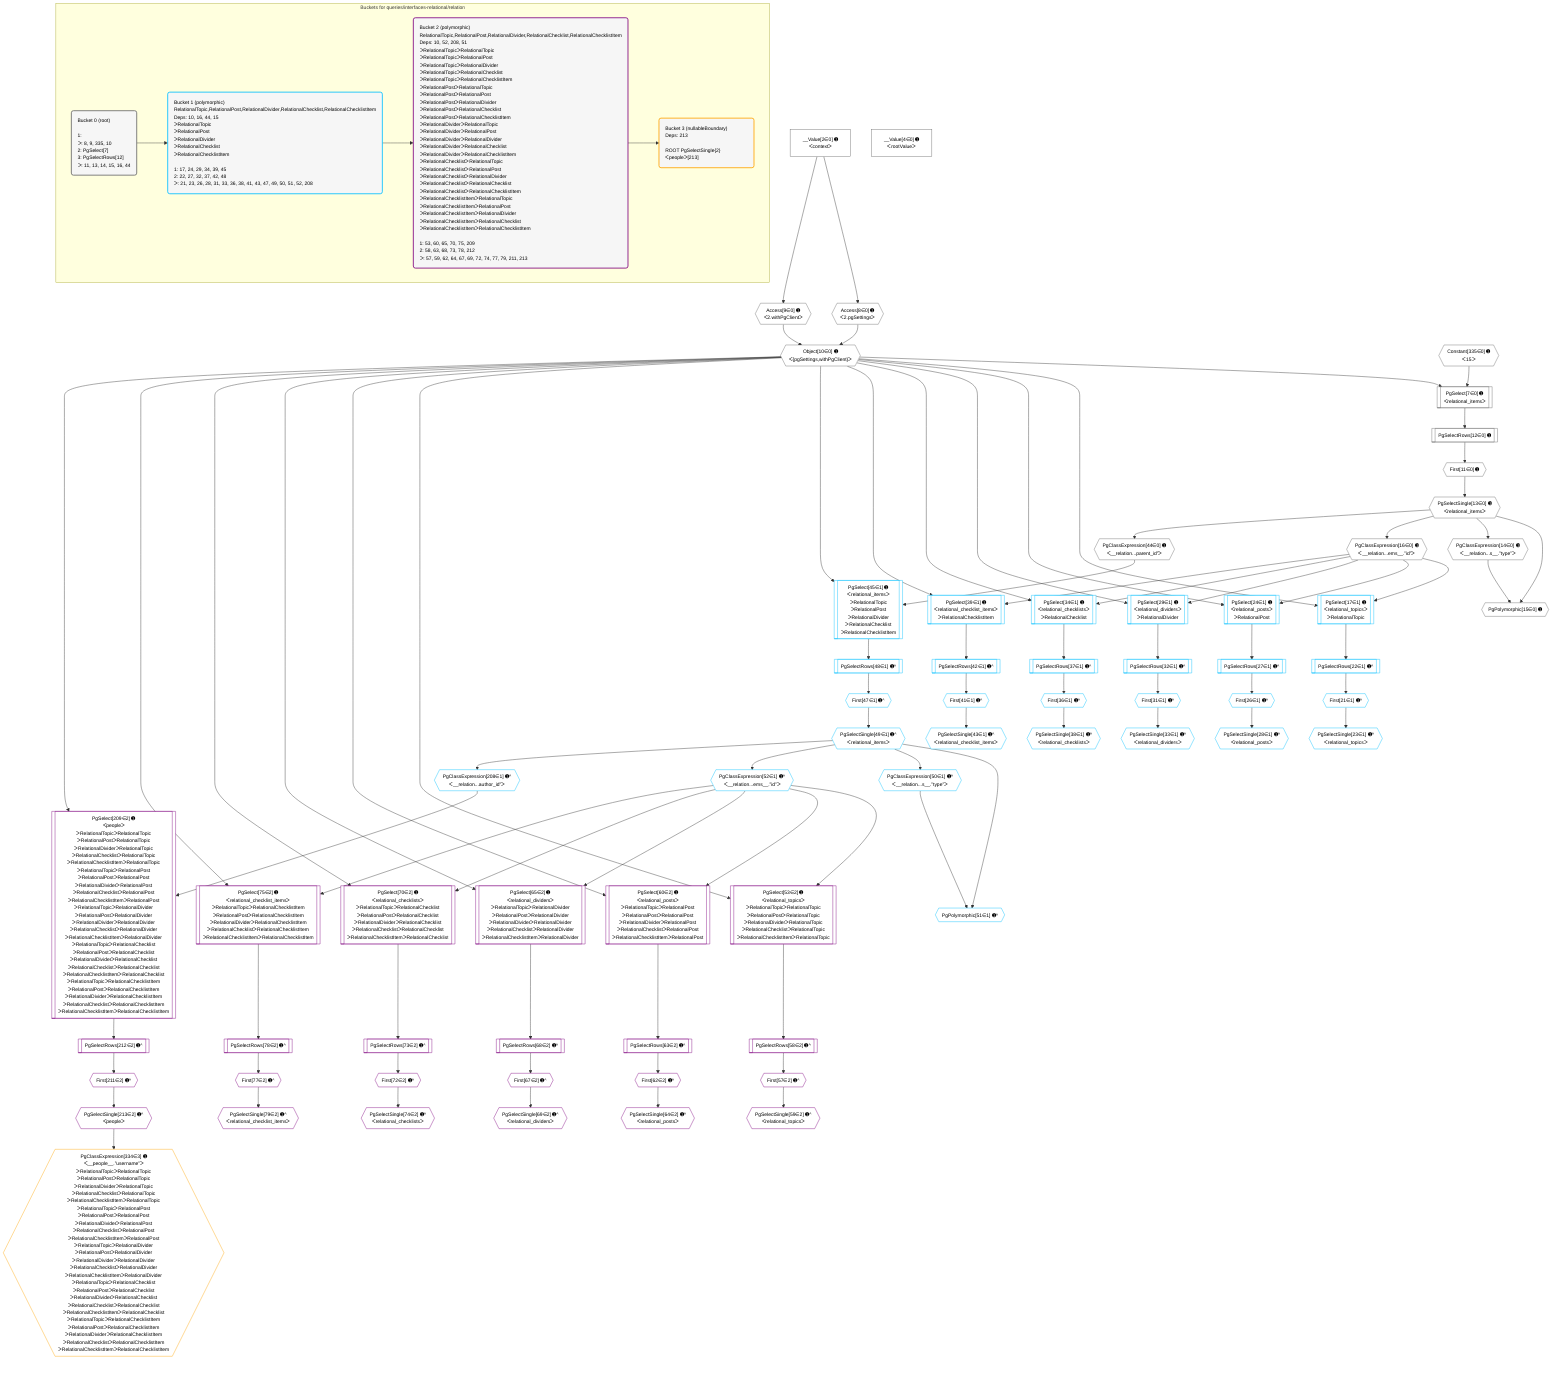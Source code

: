 %%{init: {'themeVariables': { 'fontSize': '12px'}}}%%
graph TD
    classDef path fill:#eee,stroke:#000,color:#000
    classDef plan fill:#fff,stroke-width:1px,color:#000
    classDef itemplan fill:#fff,stroke-width:2px,color:#000
    classDef unbatchedplan fill:#dff,stroke-width:1px,color:#000
    classDef sideeffectplan fill:#fcc,stroke-width:2px,color:#000
    classDef bucket fill:#f6f6f6,color:#000,stroke-width:2px,text-align:left


    %% plan dependencies
    PgSelect7[["PgSelect[7∈0] ➊<br />ᐸrelational_itemsᐳ"]]:::plan
    Object10{{"Object[10∈0] ➊<br />ᐸ{pgSettings,withPgClient}ᐳ"}}:::plan
    Constant335{{"Constant[335∈0] ➊<br />ᐸ15ᐳ"}}:::plan
    Object10 & Constant335 --> PgSelect7
    Access8{{"Access[8∈0] ➊<br />ᐸ2.pgSettingsᐳ"}}:::plan
    Access9{{"Access[9∈0] ➊<br />ᐸ2.withPgClientᐳ"}}:::plan
    Access8 & Access9 --> Object10
    PgPolymorphic15{{"PgPolymorphic[15∈0] ➊"}}:::plan
    PgSelectSingle13{{"PgSelectSingle[13∈0] ➊<br />ᐸrelational_itemsᐳ"}}:::plan
    PgClassExpression14{{"PgClassExpression[14∈0] ➊<br />ᐸ__relation...s__.”type”ᐳ"}}:::plan
    PgSelectSingle13 & PgClassExpression14 --> PgPolymorphic15
    __Value2["__Value[2∈0] ➊<br />ᐸcontextᐳ"]:::plan
    __Value2 --> Access8
    __Value2 --> Access9
    First11{{"First[11∈0] ➊"}}:::plan
    PgSelectRows12[["PgSelectRows[12∈0] ➊"]]:::plan
    PgSelectRows12 --> First11
    PgSelect7 --> PgSelectRows12
    First11 --> PgSelectSingle13
    PgSelectSingle13 --> PgClassExpression14
    PgClassExpression16{{"PgClassExpression[16∈0] ➊<br />ᐸ__relation...ems__.”id”ᐳ"}}:::plan
    PgSelectSingle13 --> PgClassExpression16
    PgClassExpression44{{"PgClassExpression[44∈0] ➊<br />ᐸ__relation...parent_id”ᐳ"}}:::plan
    PgSelectSingle13 --> PgClassExpression44
    __Value4["__Value[4∈0] ➊<br />ᐸrootValueᐳ"]:::plan
    PgSelect17[["PgSelect[17∈1] ➊<br />ᐸrelational_topicsᐳ<br />ᐳRelationalTopic"]]:::plan
    Object10 & PgClassExpression16 --> PgSelect17
    PgSelect24[["PgSelect[24∈1] ➊<br />ᐸrelational_postsᐳ<br />ᐳRelationalPost"]]:::plan
    Object10 & PgClassExpression16 --> PgSelect24
    PgSelect29[["PgSelect[29∈1] ➊<br />ᐸrelational_dividersᐳ<br />ᐳRelationalDivider"]]:::plan
    Object10 & PgClassExpression16 --> PgSelect29
    PgSelect34[["PgSelect[34∈1] ➊<br />ᐸrelational_checklistsᐳ<br />ᐳRelationalChecklist"]]:::plan
    Object10 & PgClassExpression16 --> PgSelect34
    PgSelect39[["PgSelect[39∈1] ➊<br />ᐸrelational_checklist_itemsᐳ<br />ᐳRelationalChecklistItem"]]:::plan
    Object10 & PgClassExpression16 --> PgSelect39
    PgSelect45[["PgSelect[45∈1] ➊<br />ᐸrelational_itemsᐳ<br />ᐳRelationalTopic<br />ᐳRelationalPost<br />ᐳRelationalDivider<br />ᐳRelationalChecklist<br />ᐳRelationalChecklistItem"]]:::plan
    Object10 & PgClassExpression44 --> PgSelect45
    PgPolymorphic51{{"PgPolymorphic[51∈1] ➊^"}}:::plan
    PgSelectSingle49{{"PgSelectSingle[49∈1] ➊^<br />ᐸrelational_itemsᐳ"}}:::plan
    PgClassExpression50{{"PgClassExpression[50∈1] ➊^<br />ᐸ__relation...s__.”type”ᐳ"}}:::plan
    PgSelectSingle49 & PgClassExpression50 --> PgPolymorphic51
    First21{{"First[21∈1] ➊^"}}:::plan
    PgSelectRows22[["PgSelectRows[22∈1] ➊^"]]:::plan
    PgSelectRows22 --> First21
    PgSelect17 --> PgSelectRows22
    PgSelectSingle23{{"PgSelectSingle[23∈1] ➊^<br />ᐸrelational_topicsᐳ"}}:::plan
    First21 --> PgSelectSingle23
    First26{{"First[26∈1] ➊^"}}:::plan
    PgSelectRows27[["PgSelectRows[27∈1] ➊^"]]:::plan
    PgSelectRows27 --> First26
    PgSelect24 --> PgSelectRows27
    PgSelectSingle28{{"PgSelectSingle[28∈1] ➊^<br />ᐸrelational_postsᐳ"}}:::plan
    First26 --> PgSelectSingle28
    First31{{"First[31∈1] ➊^"}}:::plan
    PgSelectRows32[["PgSelectRows[32∈1] ➊^"]]:::plan
    PgSelectRows32 --> First31
    PgSelect29 --> PgSelectRows32
    PgSelectSingle33{{"PgSelectSingle[33∈1] ➊^<br />ᐸrelational_dividersᐳ"}}:::plan
    First31 --> PgSelectSingle33
    First36{{"First[36∈1] ➊^"}}:::plan
    PgSelectRows37[["PgSelectRows[37∈1] ➊^"]]:::plan
    PgSelectRows37 --> First36
    PgSelect34 --> PgSelectRows37
    PgSelectSingle38{{"PgSelectSingle[38∈1] ➊^<br />ᐸrelational_checklistsᐳ"}}:::plan
    First36 --> PgSelectSingle38
    First41{{"First[41∈1] ➊^"}}:::plan
    PgSelectRows42[["PgSelectRows[42∈1] ➊^"]]:::plan
    PgSelectRows42 --> First41
    PgSelect39 --> PgSelectRows42
    PgSelectSingle43{{"PgSelectSingle[43∈1] ➊^<br />ᐸrelational_checklist_itemsᐳ"}}:::plan
    First41 --> PgSelectSingle43
    First47{{"First[47∈1] ➊^"}}:::plan
    PgSelectRows48[["PgSelectRows[48∈1] ➊^"]]:::plan
    PgSelectRows48 --> First47
    PgSelect45 --> PgSelectRows48
    First47 --> PgSelectSingle49
    PgSelectSingle49 --> PgClassExpression50
    PgClassExpression52{{"PgClassExpression[52∈1] ➊^<br />ᐸ__relation...ems__.”id”ᐳ"}}:::plan
    PgSelectSingle49 --> PgClassExpression52
    PgClassExpression208{{"PgClassExpression[208∈1] ➊^<br />ᐸ__relation...author_id”ᐳ"}}:::plan
    PgSelectSingle49 --> PgClassExpression208
    PgSelect53[["PgSelect[53∈2] ➊<br />ᐸrelational_topicsᐳ<br />ᐳRelationalTopicᐳRelationalTopic<br />ᐳRelationalPostᐳRelationalTopic<br />ᐳRelationalDividerᐳRelationalTopic<br />ᐳRelationalChecklistᐳRelationalTopic<br />ᐳRelationalChecklistItemᐳRelationalTopic"]]:::plan
    Object10 & PgClassExpression52 --> PgSelect53
    PgSelect60[["PgSelect[60∈2] ➊<br />ᐸrelational_postsᐳ<br />ᐳRelationalTopicᐳRelationalPost<br />ᐳRelationalPostᐳRelationalPost<br />ᐳRelationalDividerᐳRelationalPost<br />ᐳRelationalChecklistᐳRelationalPost<br />ᐳRelationalChecklistItemᐳRelationalPost"]]:::plan
    Object10 & PgClassExpression52 --> PgSelect60
    PgSelect65[["PgSelect[65∈2] ➊<br />ᐸrelational_dividersᐳ<br />ᐳRelationalTopicᐳRelationalDivider<br />ᐳRelationalPostᐳRelationalDivider<br />ᐳRelationalDividerᐳRelationalDivider<br />ᐳRelationalChecklistᐳRelationalDivider<br />ᐳRelationalChecklistItemᐳRelationalDivider"]]:::plan
    Object10 & PgClassExpression52 --> PgSelect65
    PgSelect70[["PgSelect[70∈2] ➊<br />ᐸrelational_checklistsᐳ<br />ᐳRelationalTopicᐳRelationalChecklist<br />ᐳRelationalPostᐳRelationalChecklist<br />ᐳRelationalDividerᐳRelationalChecklist<br />ᐳRelationalChecklistᐳRelationalChecklist<br />ᐳRelationalChecklistItemᐳRelationalChecklist"]]:::plan
    Object10 & PgClassExpression52 --> PgSelect70
    PgSelect75[["PgSelect[75∈2] ➊<br />ᐸrelational_checklist_itemsᐳ<br />ᐳRelationalTopicᐳRelationalChecklistItem<br />ᐳRelationalPostᐳRelationalChecklistItem<br />ᐳRelationalDividerᐳRelationalChecklistItem<br />ᐳRelationalChecklistᐳRelationalChecklistItem<br />ᐳRelationalChecklistItemᐳRelationalChecklistItem"]]:::plan
    Object10 & PgClassExpression52 --> PgSelect75
    PgSelect209[["PgSelect[209∈2] ➊<br />ᐸpeopleᐳ<br />ᐳRelationalTopicᐳRelationalTopic<br />ᐳRelationalPostᐳRelationalTopic<br />ᐳRelationalDividerᐳRelationalTopic<br />ᐳRelationalChecklistᐳRelationalTopic<br />ᐳRelationalChecklistItemᐳRelationalTopic<br />ᐳRelationalTopicᐳRelationalPost<br />ᐳRelationalPostᐳRelationalPost<br />ᐳRelationalDividerᐳRelationalPost<br />ᐳRelationalChecklistᐳRelationalPost<br />ᐳRelationalChecklistItemᐳRelationalPost<br />ᐳRelationalTopicᐳRelationalDivider<br />ᐳRelationalPostᐳRelationalDivider<br />ᐳRelationalDividerᐳRelationalDivider<br />ᐳRelationalChecklistᐳRelationalDivider<br />ᐳRelationalChecklistItemᐳRelationalDivider<br />ᐳRelationalTopicᐳRelationalChecklist<br />ᐳRelationalPostᐳRelationalChecklist<br />ᐳRelationalDividerᐳRelationalChecklist<br />ᐳRelationalChecklistᐳRelationalChecklist<br />ᐳRelationalChecklistItemᐳRelationalChecklist<br />ᐳRelationalTopicᐳRelationalChecklistItem<br />ᐳRelationalPostᐳRelationalChecklistItem<br />ᐳRelationalDividerᐳRelationalChecklistItem<br />ᐳRelationalChecklistᐳRelationalChecklistItem<br />ᐳRelationalChecklistItemᐳRelationalChecklistItem"]]:::plan
    Object10 & PgClassExpression208 --> PgSelect209
    First57{{"First[57∈2] ➊^"}}:::plan
    PgSelectRows58[["PgSelectRows[58∈2] ➊^"]]:::plan
    PgSelectRows58 --> First57
    PgSelect53 --> PgSelectRows58
    PgSelectSingle59{{"PgSelectSingle[59∈2] ➊^<br />ᐸrelational_topicsᐳ"}}:::plan
    First57 --> PgSelectSingle59
    First62{{"First[62∈2] ➊^"}}:::plan
    PgSelectRows63[["PgSelectRows[63∈2] ➊^"]]:::plan
    PgSelectRows63 --> First62
    PgSelect60 --> PgSelectRows63
    PgSelectSingle64{{"PgSelectSingle[64∈2] ➊^<br />ᐸrelational_postsᐳ"}}:::plan
    First62 --> PgSelectSingle64
    First67{{"First[67∈2] ➊^"}}:::plan
    PgSelectRows68[["PgSelectRows[68∈2] ➊^"]]:::plan
    PgSelectRows68 --> First67
    PgSelect65 --> PgSelectRows68
    PgSelectSingle69{{"PgSelectSingle[69∈2] ➊^<br />ᐸrelational_dividersᐳ"}}:::plan
    First67 --> PgSelectSingle69
    First72{{"First[72∈2] ➊^"}}:::plan
    PgSelectRows73[["PgSelectRows[73∈2] ➊^"]]:::plan
    PgSelectRows73 --> First72
    PgSelect70 --> PgSelectRows73
    PgSelectSingle74{{"PgSelectSingle[74∈2] ➊^<br />ᐸrelational_checklistsᐳ"}}:::plan
    First72 --> PgSelectSingle74
    First77{{"First[77∈2] ➊^"}}:::plan
    PgSelectRows78[["PgSelectRows[78∈2] ➊^"]]:::plan
    PgSelectRows78 --> First77
    PgSelect75 --> PgSelectRows78
    PgSelectSingle79{{"PgSelectSingle[79∈2] ➊^<br />ᐸrelational_checklist_itemsᐳ"}}:::plan
    First77 --> PgSelectSingle79
    First211{{"First[211∈2] ➊^"}}:::plan
    PgSelectRows212[["PgSelectRows[212∈2] ➊^"]]:::plan
    PgSelectRows212 --> First211
    PgSelect209 --> PgSelectRows212
    PgSelectSingle213{{"PgSelectSingle[213∈2] ➊^<br />ᐸpeopleᐳ"}}:::plan
    First211 --> PgSelectSingle213
    PgClassExpression334{{"PgClassExpression[334∈3] ➊<br />ᐸ__people__.”username”ᐳ<br />ᐳRelationalTopicᐳRelationalTopic<br />ᐳRelationalPostᐳRelationalTopic<br />ᐳRelationalDividerᐳRelationalTopic<br />ᐳRelationalChecklistᐳRelationalTopic<br />ᐳRelationalChecklistItemᐳRelationalTopic<br />ᐳRelationalTopicᐳRelationalPost<br />ᐳRelationalPostᐳRelationalPost<br />ᐳRelationalDividerᐳRelationalPost<br />ᐳRelationalChecklistᐳRelationalPost<br />ᐳRelationalChecklistItemᐳRelationalPost<br />ᐳRelationalTopicᐳRelationalDivider<br />ᐳRelationalPostᐳRelationalDivider<br />ᐳRelationalDividerᐳRelationalDivider<br />ᐳRelationalChecklistᐳRelationalDivider<br />ᐳRelationalChecklistItemᐳRelationalDivider<br />ᐳRelationalTopicᐳRelationalChecklist<br />ᐳRelationalPostᐳRelationalChecklist<br />ᐳRelationalDividerᐳRelationalChecklist<br />ᐳRelationalChecklistᐳRelationalChecklist<br />ᐳRelationalChecklistItemᐳRelationalChecklist<br />ᐳRelationalTopicᐳRelationalChecklistItem<br />ᐳRelationalPostᐳRelationalChecklistItem<br />ᐳRelationalDividerᐳRelationalChecklistItem<br />ᐳRelationalChecklistᐳRelationalChecklistItem<br />ᐳRelationalChecklistItemᐳRelationalChecklistItem"}}:::plan
    PgSelectSingle213 --> PgClassExpression334

    %% define steps

    subgraph "Buckets for queries/interfaces-relational/relation"
    Bucket0("Bucket 0 (root)<br /><br />1: <br />ᐳ: 8, 9, 335, 10<br />2: PgSelect[7]<br />3: PgSelectRows[12]<br />ᐳ: 11, 13, 14, 15, 16, 44"):::bucket
    classDef bucket0 stroke:#696969
    class Bucket0,__Value2,__Value4,PgSelect7,Access8,Access9,Object10,First11,PgSelectRows12,PgSelectSingle13,PgClassExpression14,PgPolymorphic15,PgClassExpression16,PgClassExpression44,Constant335 bucket0
    Bucket1("Bucket 1 (polymorphic)<br />RelationalTopic,RelationalPost,RelationalDivider,RelationalChecklist,RelationalChecklistItem<br />Deps: 10, 16, 44, 15<br />ᐳRelationalTopic<br />ᐳRelationalPost<br />ᐳRelationalDivider<br />ᐳRelationalChecklist<br />ᐳRelationalChecklistItem<br /><br />1: 17, 24, 29, 34, 39, 45<br />2: 22, 27, 32, 37, 42, 48<br />ᐳ: 21, 23, 26, 28, 31, 33, 36, 38, 41, 43, 47, 49, 50, 51, 52, 208"):::bucket
    classDef bucket1 stroke:#00bfff
    class Bucket1,PgSelect17,First21,PgSelectRows22,PgSelectSingle23,PgSelect24,First26,PgSelectRows27,PgSelectSingle28,PgSelect29,First31,PgSelectRows32,PgSelectSingle33,PgSelect34,First36,PgSelectRows37,PgSelectSingle38,PgSelect39,First41,PgSelectRows42,PgSelectSingle43,PgSelect45,First47,PgSelectRows48,PgSelectSingle49,PgClassExpression50,PgPolymorphic51,PgClassExpression52,PgClassExpression208 bucket1
    Bucket2("Bucket 2 (polymorphic)<br />RelationalTopic,RelationalPost,RelationalDivider,RelationalChecklist,RelationalChecklistItem<br />Deps: 10, 52, 208, 51<br />ᐳRelationalTopicᐳRelationalTopic<br />ᐳRelationalTopicᐳRelationalPost<br />ᐳRelationalTopicᐳRelationalDivider<br />ᐳRelationalTopicᐳRelationalChecklist<br />ᐳRelationalTopicᐳRelationalChecklistItem<br />ᐳRelationalPostᐳRelationalTopic<br />ᐳRelationalPostᐳRelationalPost<br />ᐳRelationalPostᐳRelationalDivider<br />ᐳRelationalPostᐳRelationalChecklist<br />ᐳRelationalPostᐳRelationalChecklistItem<br />ᐳRelationalDividerᐳRelationalTopic<br />ᐳRelationalDividerᐳRelationalPost<br />ᐳRelationalDividerᐳRelationalDivider<br />ᐳRelationalDividerᐳRelationalChecklist<br />ᐳRelationalDividerᐳRelationalChecklistItem<br />ᐳRelationalChecklistᐳRelationalTopic<br />ᐳRelationalChecklistᐳRelationalPost<br />ᐳRelationalChecklistᐳRelationalDivider<br />ᐳRelationalChecklistᐳRelationalChecklist<br />ᐳRelationalChecklistᐳRelationalChecklistItem<br />ᐳRelationalChecklistItemᐳRelationalTopic<br />ᐳRelationalChecklistItemᐳRelationalPost<br />ᐳRelationalChecklistItemᐳRelationalDivider<br />ᐳRelationalChecklistItemᐳRelationalChecklist<br />ᐳRelationalChecklistItemᐳRelationalChecklistItem<br /><br />1: 53, 60, 65, 70, 75, 209<br />2: 58, 63, 68, 73, 78, 212<br />ᐳ: 57, 59, 62, 64, 67, 69, 72, 74, 77, 79, 211, 213"):::bucket
    classDef bucket2 stroke:#7f007f
    class Bucket2,PgSelect53,First57,PgSelectRows58,PgSelectSingle59,PgSelect60,First62,PgSelectRows63,PgSelectSingle64,PgSelect65,First67,PgSelectRows68,PgSelectSingle69,PgSelect70,First72,PgSelectRows73,PgSelectSingle74,PgSelect75,First77,PgSelectRows78,PgSelectSingle79,PgSelect209,First211,PgSelectRows212,PgSelectSingle213 bucket2
    Bucket3("Bucket 3 (nullableBoundary)<br />Deps: 213<br /><br />ROOT PgSelectSingle{2}ᐸpeopleᐳ[213]"):::bucket
    classDef bucket3 stroke:#ffa500
    class Bucket3,PgClassExpression334 bucket3
    Bucket0 --> Bucket1
    Bucket1 --> Bucket2
    Bucket2 --> Bucket3
    end